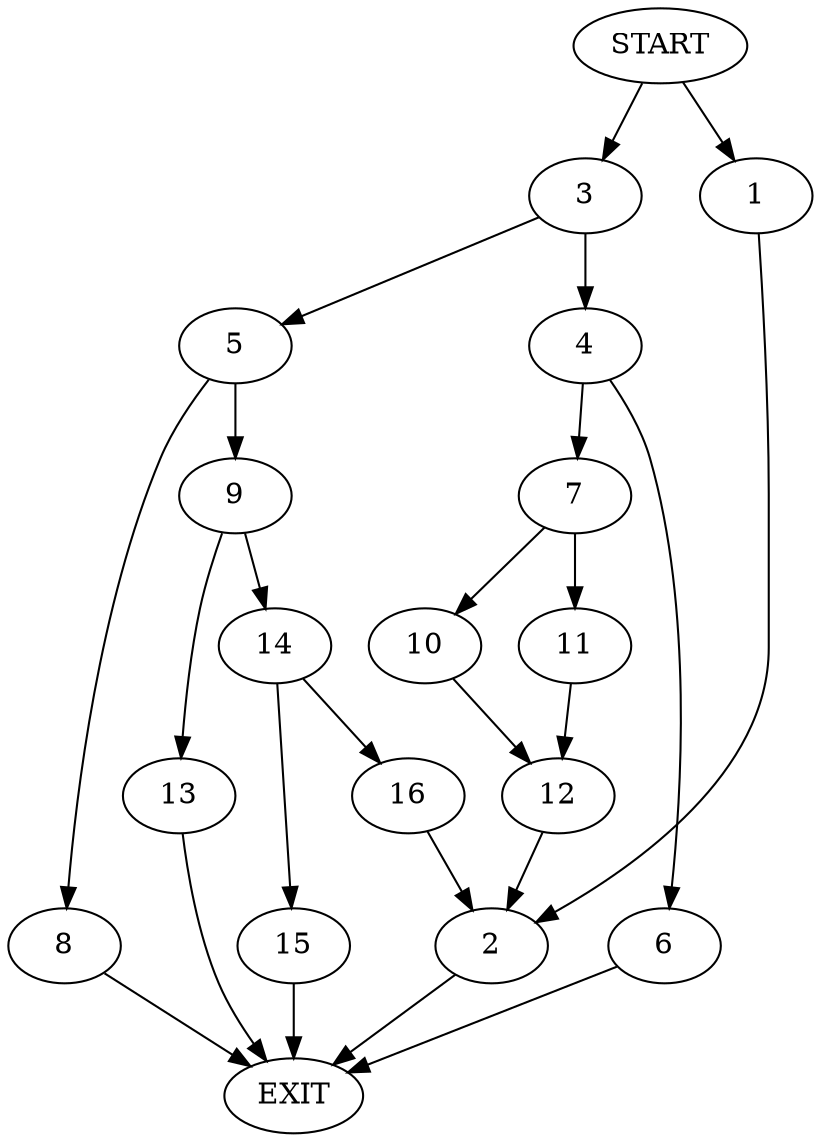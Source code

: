 digraph {
0 [label="START"]
17 [label="EXIT"]
0 -> 1
1 -> 2
2 -> 17
0 -> 3
3 -> 4
3 -> 5
4 -> 6
4 -> 7
5 -> 8
5 -> 9
6 -> 17
7 -> 10
7 -> 11
10 -> 12
11 -> 12
12 -> 2
8 -> 17
9 -> 13
9 -> 14
13 -> 17
14 -> 15
14 -> 16
16 -> 2
15 -> 17
}
